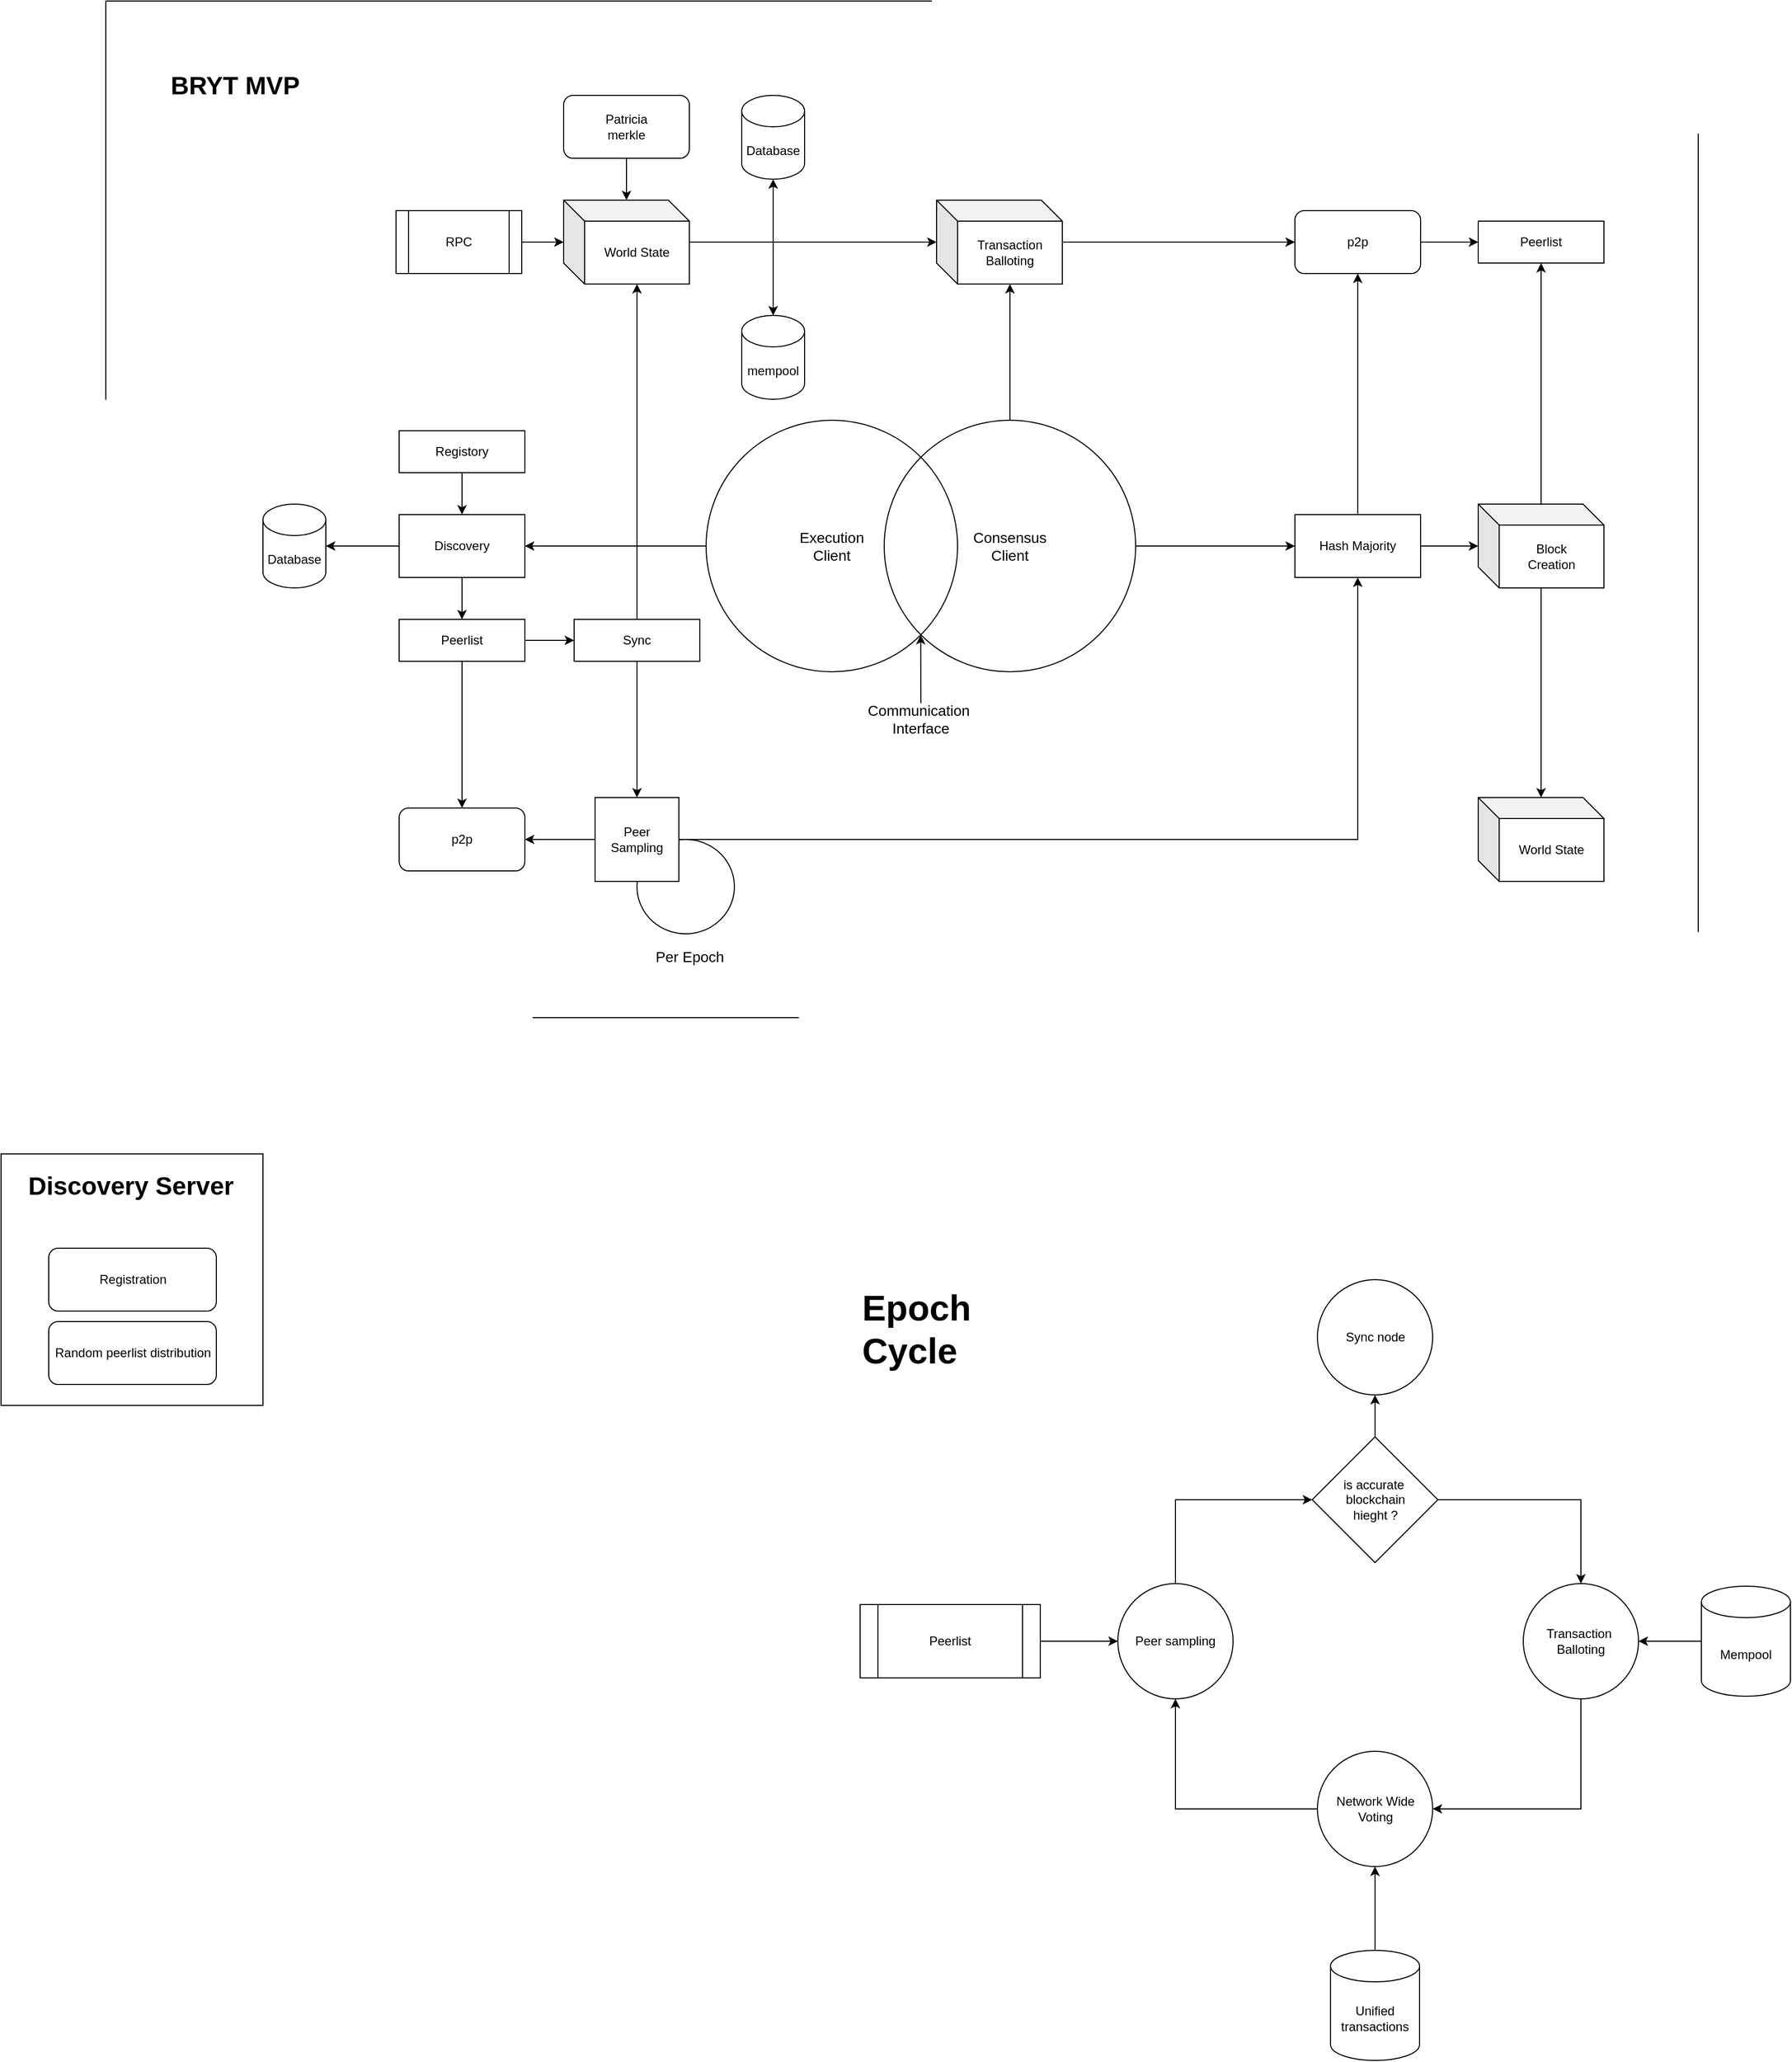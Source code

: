 <mxfile version="24.0.7" type="github">
  <diagram name="Page-1" id="kQMQTXATmenSAZyp5msM">
    <mxGraphModel dx="4040" dy="1185" grid="1" gridSize="10" guides="1" tooltips="1" connect="1" arrows="1" fold="1" page="1" pageScale="1" pageWidth="850" pageHeight="1100" math="0" shadow="0">
      <root>
        <mxCell id="0" />
        <mxCell id="1" parent="0" />
        <mxCell id="oUvKnUqJZTMTFXycQhW--68" value="" style="rounded=0;whiteSpace=wrap;html=1;" parent="1" vertex="1">
          <mxGeometry x="-770" y="70" width="1520" height="970" as="geometry" />
        </mxCell>
        <mxCell id="oUvKnUqJZTMTFXycQhW--55" style="edgeStyle=orthogonalEdgeStyle;rounded=0;orthogonalLoop=1;jettySize=auto;html=1;" parent="1" source="oUvKnUqJZTMTFXycQhW--2" target="oUvKnUqJZTMTFXycQhW--54" edge="1">
          <mxGeometry relative="1" as="geometry" />
        </mxCell>
        <mxCell id="oUvKnUqJZTMTFXycQhW--2" value="&lt;font style=&quot;font-size: 14px;&quot;&gt;Consensus&lt;/font&gt;&lt;div style=&quot;font-size: 14px;&quot;&gt;&lt;font style=&quot;font-size: 14px;&quot;&gt;Client&lt;/font&gt;&lt;/div&gt;" style="ellipse;whiteSpace=wrap;html=1;aspect=fixed;fillColor=none;" parent="1" vertex="1">
          <mxGeometry x="-27" y="470" width="240" height="240" as="geometry" />
        </mxCell>
        <mxCell id="oUvKnUqJZTMTFXycQhW--7" value="" style="edgeStyle=orthogonalEdgeStyle;rounded=0;orthogonalLoop=1;jettySize=auto;html=1;" parent="1" source="oUvKnUqJZTMTFXycQhW--1" target="oUvKnUqJZTMTFXycQhW--6" edge="1">
          <mxGeometry relative="1" as="geometry" />
        </mxCell>
        <mxCell id="oUvKnUqJZTMTFXycQhW--47" style="edgeStyle=orthogonalEdgeStyle;rounded=0;orthogonalLoop=1;jettySize=auto;html=1;entryX=0.5;entryY=0;entryDx=0;entryDy=0;endArrow=none;endFill=0;" parent="1" source="oUvKnUqJZTMTFXycQhW--1" target="oUvKnUqJZTMTFXycQhW--46" edge="1">
          <mxGeometry relative="1" as="geometry" />
        </mxCell>
        <mxCell id="oUvKnUqJZTMTFXycQhW--1" value="&lt;font style=&quot;font-size: 14px;&quot;&gt;Execution&lt;br&gt;Client&lt;/font&gt;" style="ellipse;whiteSpace=wrap;html=1;aspect=fixed;fillColor=none;" parent="1" vertex="1">
          <mxGeometry x="-197" y="470" width="240" height="240" as="geometry" />
        </mxCell>
        <mxCell id="oUvKnUqJZTMTFXycQhW--4" value="" style="endArrow=classic;html=1;rounded=0;entryX=1;entryY=1;entryDx=0;entryDy=0;" parent="1" target="oUvKnUqJZTMTFXycQhW--1" edge="1">
          <mxGeometry width="50" height="50" relative="1" as="geometry">
            <mxPoint x="8" y="740" as="sourcePoint" />
            <mxPoint x="53" y="750" as="targetPoint" />
          </mxGeometry>
        </mxCell>
        <mxCell id="oUvKnUqJZTMTFXycQhW--5" value="&lt;font style=&quot;font-size: 14px;&quot;&gt;Communication&amp;nbsp; Interface&lt;/font&gt;" style="text;html=1;align=center;verticalAlign=middle;whiteSpace=wrap;rounded=0;" parent="1" vertex="1">
          <mxGeometry x="-22" y="740" width="60" height="30" as="geometry" />
        </mxCell>
        <mxCell id="oUvKnUqJZTMTFXycQhW--11" value="" style="edgeStyle=orthogonalEdgeStyle;rounded=0;orthogonalLoop=1;jettySize=auto;html=1;" parent="1" source="oUvKnUqJZTMTFXycQhW--6" target="oUvKnUqJZTMTFXycQhW--10" edge="1">
          <mxGeometry relative="1" as="geometry" />
        </mxCell>
        <mxCell id="oUvKnUqJZTMTFXycQhW--15" value="" style="edgeStyle=orthogonalEdgeStyle;rounded=0;orthogonalLoop=1;jettySize=auto;html=1;" parent="1" source="oUvKnUqJZTMTFXycQhW--6" target="oUvKnUqJZTMTFXycQhW--13" edge="1">
          <mxGeometry relative="1" as="geometry" />
        </mxCell>
        <mxCell id="oUvKnUqJZTMTFXycQhW--6" value="Discovery" style="whiteSpace=wrap;html=1;fillColor=none;" parent="1" vertex="1">
          <mxGeometry x="-490" y="560" width="120" height="60" as="geometry" />
        </mxCell>
        <mxCell id="oUvKnUqJZTMTFXycQhW--10" value="Database" style="shape=cylinder3;whiteSpace=wrap;html=1;boundedLbl=1;backgroundOutline=1;size=15;" parent="1" vertex="1">
          <mxGeometry x="-620" y="550" width="60" height="80" as="geometry" />
        </mxCell>
        <mxCell id="oUvKnUqJZTMTFXycQhW--16" value="" style="edgeStyle=orthogonalEdgeStyle;rounded=0;orthogonalLoop=1;jettySize=auto;html=1;" parent="1" source="oUvKnUqJZTMTFXycQhW--12" target="oUvKnUqJZTMTFXycQhW--6" edge="1">
          <mxGeometry relative="1" as="geometry" />
        </mxCell>
        <mxCell id="oUvKnUqJZTMTFXycQhW--12" value="Registory" style="whiteSpace=wrap;html=1;fillColor=none;" parent="1" vertex="1">
          <mxGeometry x="-490" y="480" width="120" height="40" as="geometry" />
        </mxCell>
        <mxCell id="oUvKnUqJZTMTFXycQhW--37" style="edgeStyle=orthogonalEdgeStyle;rounded=0;orthogonalLoop=1;jettySize=auto;html=1;entryX=0.5;entryY=0;entryDx=0;entryDy=0;" parent="1" source="oUvKnUqJZTMTFXycQhW--13" target="oUvKnUqJZTMTFXycQhW--35" edge="1">
          <mxGeometry relative="1" as="geometry" />
        </mxCell>
        <mxCell id="oUvKnUqJZTMTFXycQhW--53" value="" style="edgeStyle=orthogonalEdgeStyle;rounded=0;orthogonalLoop=1;jettySize=auto;html=1;" parent="1" source="oUvKnUqJZTMTFXycQhW--13" target="oUvKnUqJZTMTFXycQhW--46" edge="1">
          <mxGeometry relative="1" as="geometry" />
        </mxCell>
        <mxCell id="oUvKnUqJZTMTFXycQhW--13" value="Peerlist" style="whiteSpace=wrap;html=1;fillColor=none;" parent="1" vertex="1">
          <mxGeometry x="-490" y="660" width="120" height="40" as="geometry" />
        </mxCell>
        <mxCell id="oUvKnUqJZTMTFXycQhW--30" value="" style="edgeStyle=orthogonalEdgeStyle;rounded=0;orthogonalLoop=1;jettySize=auto;html=1;" parent="1" source="oUvKnUqJZTMTFXycQhW--17" target="oUvKnUqJZTMTFXycQhW--29" edge="1">
          <mxGeometry relative="1" as="geometry" />
        </mxCell>
        <mxCell id="oUvKnUqJZTMTFXycQhW--17" value="World State" style="shape=cube;whiteSpace=wrap;html=1;boundedLbl=1;backgroundOutline=1;darkOpacity=0.05;darkOpacity2=0.1;" parent="1" vertex="1">
          <mxGeometry x="-333" y="260" width="120" height="80" as="geometry" />
        </mxCell>
        <mxCell id="oUvKnUqJZTMTFXycQhW--21" style="edgeStyle=orthogonalEdgeStyle;rounded=0;orthogonalLoop=1;jettySize=auto;html=1;entryX=0;entryY=0;entryDx=70;entryDy=80;entryPerimeter=0;" parent="1" source="oUvKnUqJZTMTFXycQhW--1" target="oUvKnUqJZTMTFXycQhW--17" edge="1">
          <mxGeometry relative="1" as="geometry" />
        </mxCell>
        <mxCell id="oUvKnUqJZTMTFXycQhW--28" style="edgeStyle=orthogonalEdgeStyle;rounded=0;orthogonalLoop=1;jettySize=auto;html=1;" parent="1" source="oUvKnUqJZTMTFXycQhW--24" target="oUvKnUqJZTMTFXycQhW--17" edge="1">
          <mxGeometry relative="1" as="geometry" />
        </mxCell>
        <mxCell id="oUvKnUqJZTMTFXycQhW--24" value="RPC" style="shape=process;whiteSpace=wrap;html=1;backgroundOutline=1;" parent="1" vertex="1">
          <mxGeometry x="-493" y="270" width="120" height="60" as="geometry" />
        </mxCell>
        <mxCell id="oUvKnUqJZTMTFXycQhW--26" value="" style="edgeStyle=orthogonalEdgeStyle;rounded=0;orthogonalLoop=1;jettySize=auto;html=1;" parent="1" source="oUvKnUqJZTMTFXycQhW--25" target="oUvKnUqJZTMTFXycQhW--17" edge="1">
          <mxGeometry relative="1" as="geometry" />
        </mxCell>
        <mxCell id="oUvKnUqJZTMTFXycQhW--25" value="Patricia&lt;br&gt;merkle" style="rounded=1;whiteSpace=wrap;html=1;" parent="1" vertex="1">
          <mxGeometry x="-333" y="160" width="120" height="60" as="geometry" />
        </mxCell>
        <mxCell id="oUvKnUqJZTMTFXycQhW--29" value="Database" style="shape=cylinder3;whiteSpace=wrap;html=1;boundedLbl=1;backgroundOutline=1;size=15;" parent="1" vertex="1">
          <mxGeometry x="-163" y="160" width="60" height="80" as="geometry" />
        </mxCell>
        <mxCell id="oUvKnUqJZTMTFXycQhW--31" value="mempool" style="shape=cylinder3;whiteSpace=wrap;html=1;boundedLbl=1;backgroundOutline=1;size=15;" parent="1" vertex="1">
          <mxGeometry x="-163" y="370" width="60" height="80" as="geometry" />
        </mxCell>
        <mxCell id="oUvKnUqJZTMTFXycQhW--32" style="edgeStyle=orthogonalEdgeStyle;rounded=0;orthogonalLoop=1;jettySize=auto;html=1;entryX=0.5;entryY=0;entryDx=0;entryDy=0;entryPerimeter=0;" parent="1" source="oUvKnUqJZTMTFXycQhW--17" target="oUvKnUqJZTMTFXycQhW--31" edge="1">
          <mxGeometry relative="1" as="geometry" />
        </mxCell>
        <mxCell id="oUvKnUqJZTMTFXycQhW--36" value="" style="edgeStyle=orthogonalEdgeStyle;rounded=0;orthogonalLoop=1;jettySize=auto;html=1;" parent="1" source="oUvKnUqJZTMTFXycQhW--33" target="oUvKnUqJZTMTFXycQhW--35" edge="1">
          <mxGeometry relative="1" as="geometry" />
        </mxCell>
        <mxCell id="oUvKnUqJZTMTFXycQhW--64" style="edgeStyle=orthogonalEdgeStyle;rounded=0;orthogonalLoop=1;jettySize=auto;html=1;entryX=0.5;entryY=1;entryDx=0;entryDy=0;" parent="1" source="oUvKnUqJZTMTFXycQhW--33" target="oUvKnUqJZTMTFXycQhW--54" edge="1">
          <mxGeometry relative="1" as="geometry" />
        </mxCell>
        <mxCell id="oUvKnUqJZTMTFXycQhW--33" value="Peer&lt;br&gt;Sampling" style="whiteSpace=wrap;html=1;aspect=fixed;" parent="1" vertex="1">
          <mxGeometry x="-303" y="830" width="80" height="80" as="geometry" />
        </mxCell>
        <mxCell id="oUvKnUqJZTMTFXycQhW--35" value="p2p" style="rounded=1;whiteSpace=wrap;html=1;" parent="1" vertex="1">
          <mxGeometry x="-490" y="840" width="120" height="60" as="geometry" />
        </mxCell>
        <mxCell id="oUvKnUqJZTMTFXycQhW--38" value="" style="verticalLabelPosition=bottom;verticalAlign=top;html=1;shape=mxgraph.basic.arc;startAngle=0.979;endAngle=0.769;" parent="1" vertex="1">
          <mxGeometry x="-263" y="870" width="93" height="90" as="geometry" />
        </mxCell>
        <mxCell id="oUvKnUqJZTMTFXycQhW--39" value="&lt;font style=&quot;font-size: 14px;&quot;&gt;Per Epoch&lt;/font&gt;" style="text;html=1;align=center;verticalAlign=middle;whiteSpace=wrap;rounded=0;" parent="1" vertex="1">
          <mxGeometry x="-256.5" y="967" width="87" height="30" as="geometry" />
        </mxCell>
        <mxCell id="oUvKnUqJZTMTFXycQhW--48" style="edgeStyle=orthogonalEdgeStyle;rounded=0;orthogonalLoop=1;jettySize=auto;html=1;" parent="1" source="oUvKnUqJZTMTFXycQhW--46" target="oUvKnUqJZTMTFXycQhW--33" edge="1">
          <mxGeometry relative="1" as="geometry" />
        </mxCell>
        <mxCell id="oUvKnUqJZTMTFXycQhW--46" value="Sync" style="whiteSpace=wrap;html=1;fillColor=none;" parent="1" vertex="1">
          <mxGeometry x="-323" y="660" width="120" height="40" as="geometry" />
        </mxCell>
        <mxCell id="oUvKnUqJZTMTFXycQhW--57" style="edgeStyle=orthogonalEdgeStyle;rounded=0;orthogonalLoop=1;jettySize=auto;html=1;" parent="1" source="oUvKnUqJZTMTFXycQhW--49" target="oUvKnUqJZTMTFXycQhW--56" edge="1">
          <mxGeometry relative="1" as="geometry" />
        </mxCell>
        <mxCell id="oUvKnUqJZTMTFXycQhW--49" value="Transaction&lt;br&gt;Balloting" style="shape=cube;whiteSpace=wrap;html=1;boundedLbl=1;backgroundOutline=1;darkOpacity=0.05;darkOpacity2=0.1;" parent="1" vertex="1">
          <mxGeometry x="23" y="260" width="120" height="80" as="geometry" />
        </mxCell>
        <mxCell id="oUvKnUqJZTMTFXycQhW--50" style="edgeStyle=orthogonalEdgeStyle;rounded=0;orthogonalLoop=1;jettySize=auto;html=1;entryX=0;entryY=0;entryDx=70;entryDy=80;entryPerimeter=0;" parent="1" source="oUvKnUqJZTMTFXycQhW--2" target="oUvKnUqJZTMTFXycQhW--49" edge="1">
          <mxGeometry relative="1" as="geometry" />
        </mxCell>
        <mxCell id="oUvKnUqJZTMTFXycQhW--52" style="edgeStyle=orthogonalEdgeStyle;rounded=0;orthogonalLoop=1;jettySize=auto;html=1;entryX=0;entryY=0.5;entryDx=0;entryDy=0;entryPerimeter=0;" parent="1" source="oUvKnUqJZTMTFXycQhW--31" target="oUvKnUqJZTMTFXycQhW--49" edge="1">
          <mxGeometry relative="1" as="geometry">
            <Array as="points">
              <mxPoint x="-133" y="300" />
            </Array>
          </mxGeometry>
        </mxCell>
        <mxCell id="oUvKnUqJZTMTFXycQhW--60" style="edgeStyle=orthogonalEdgeStyle;rounded=0;orthogonalLoop=1;jettySize=auto;html=1;entryX=0.5;entryY=1;entryDx=0;entryDy=0;" parent="1" source="oUvKnUqJZTMTFXycQhW--54" target="oUvKnUqJZTMTFXycQhW--56" edge="1">
          <mxGeometry relative="1" as="geometry" />
        </mxCell>
        <mxCell id="oUvKnUqJZTMTFXycQhW--62" value="" style="edgeStyle=orthogonalEdgeStyle;rounded=0;orthogonalLoop=1;jettySize=auto;html=1;" parent="1" source="oUvKnUqJZTMTFXycQhW--54" target="oUvKnUqJZTMTFXycQhW--61" edge="1">
          <mxGeometry relative="1" as="geometry" />
        </mxCell>
        <mxCell id="oUvKnUqJZTMTFXycQhW--54" value="Hash Majority" style="whiteSpace=wrap;html=1;fillColor=none;" parent="1" vertex="1">
          <mxGeometry x="365" y="560" width="120" height="60" as="geometry" />
        </mxCell>
        <mxCell id="oUvKnUqJZTMTFXycQhW--59" value="" style="edgeStyle=orthogonalEdgeStyle;rounded=0;orthogonalLoop=1;jettySize=auto;html=1;" parent="1" source="oUvKnUqJZTMTFXycQhW--56" target="oUvKnUqJZTMTFXycQhW--58" edge="1">
          <mxGeometry relative="1" as="geometry" />
        </mxCell>
        <mxCell id="oUvKnUqJZTMTFXycQhW--56" value="p2p" style="rounded=1;whiteSpace=wrap;html=1;" parent="1" vertex="1">
          <mxGeometry x="365" y="270" width="120" height="60" as="geometry" />
        </mxCell>
        <mxCell id="oUvKnUqJZTMTFXycQhW--58" value="Peerlist" style="whiteSpace=wrap;html=1;fillColor=none;" parent="1" vertex="1">
          <mxGeometry x="540" y="280" width="120" height="40" as="geometry" />
        </mxCell>
        <mxCell id="oUvKnUqJZTMTFXycQhW--63" style="edgeStyle=orthogonalEdgeStyle;rounded=0;orthogonalLoop=1;jettySize=auto;html=1;entryX=0.5;entryY=1;entryDx=0;entryDy=0;" parent="1" source="oUvKnUqJZTMTFXycQhW--61" target="oUvKnUqJZTMTFXycQhW--58" edge="1">
          <mxGeometry relative="1" as="geometry" />
        </mxCell>
        <mxCell id="oUvKnUqJZTMTFXycQhW--66" style="edgeStyle=orthogonalEdgeStyle;rounded=0;orthogonalLoop=1;jettySize=auto;html=1;" parent="1" source="oUvKnUqJZTMTFXycQhW--61" target="oUvKnUqJZTMTFXycQhW--65" edge="1">
          <mxGeometry relative="1" as="geometry" />
        </mxCell>
        <mxCell id="oUvKnUqJZTMTFXycQhW--61" value="Block&lt;br&gt;Creation" style="shape=cube;whiteSpace=wrap;html=1;boundedLbl=1;backgroundOutline=1;darkOpacity=0.05;darkOpacity2=0.1;" parent="1" vertex="1">
          <mxGeometry x="540" y="550" width="120" height="80" as="geometry" />
        </mxCell>
        <mxCell id="oUvKnUqJZTMTFXycQhW--65" value="World State" style="shape=cube;whiteSpace=wrap;html=1;boundedLbl=1;backgroundOutline=1;darkOpacity=0.05;darkOpacity2=0.1;" parent="1" vertex="1">
          <mxGeometry x="540" y="830" width="120" height="80" as="geometry" />
        </mxCell>
        <mxCell id="oUvKnUqJZTMTFXycQhW--69" value="&lt;h1 style=&quot;margin-top: 0px;&quot;&gt;&lt;span style=&quot;background-color: initial;&quot;&gt;BRYT MVP&lt;/span&gt;&lt;br&gt;&lt;/h1&gt;" style="text;html=1;whiteSpace=wrap;overflow=hidden;rounded=0;" parent="1" vertex="1">
          <mxGeometry x="-710" y="130" width="180" height="50" as="geometry" />
        </mxCell>
        <mxCell id="efIlXKtAPlT8yFfTsTMv-1" value="" style="rounded=0;whiteSpace=wrap;html=1;" vertex="1" parent="1">
          <mxGeometry x="-870" y="1170" width="250" height="240" as="geometry" />
        </mxCell>
        <mxCell id="efIlXKtAPlT8yFfTsTMv-2" value="&lt;h1 style=&quot;margin-top: 0px;&quot;&gt;Discovery Server&lt;/h1&gt;" style="text;html=1;whiteSpace=wrap;overflow=hidden;rounded=0;" vertex="1" parent="1">
          <mxGeometry x="-846" y="1180" width="203" height="40" as="geometry" />
        </mxCell>
        <mxCell id="efIlXKtAPlT8yFfTsTMv-3" value="Registration" style="rounded=1;whiteSpace=wrap;html=1;" vertex="1" parent="1">
          <mxGeometry x="-824.5" y="1260" width="160" height="60" as="geometry" />
        </mxCell>
        <mxCell id="efIlXKtAPlT8yFfTsTMv-4" value="Random peerlist distribution" style="rounded=1;whiteSpace=wrap;html=1;" vertex="1" parent="1">
          <mxGeometry x="-824.5" y="1330" width="160" height="60" as="geometry" />
        </mxCell>
        <mxCell id="efIlXKtAPlT8yFfTsTMv-7" style="edgeStyle=orthogonalEdgeStyle;rounded=0;orthogonalLoop=1;jettySize=auto;html=1;entryX=0;entryY=0.5;entryDx=0;entryDy=0;" edge="1" parent="1" source="efIlXKtAPlT8yFfTsTMv-5" target="efIlXKtAPlT8yFfTsTMv-6">
          <mxGeometry relative="1" as="geometry">
            <Array as="points">
              <mxPoint x="251" y="1500" />
            </Array>
          </mxGeometry>
        </mxCell>
        <mxCell id="efIlXKtAPlT8yFfTsTMv-5" value="Peer sampling" style="ellipse;whiteSpace=wrap;html=1;aspect=fixed;" vertex="1" parent="1">
          <mxGeometry x="196" y="1580" width="110" height="110" as="geometry" />
        </mxCell>
        <mxCell id="efIlXKtAPlT8yFfTsTMv-10" value="" style="edgeStyle=orthogonalEdgeStyle;rounded=0;orthogonalLoop=1;jettySize=auto;html=1;" edge="1" parent="1" source="efIlXKtAPlT8yFfTsTMv-6" target="efIlXKtAPlT8yFfTsTMv-9">
          <mxGeometry relative="1" as="geometry" />
        </mxCell>
        <mxCell id="efIlXKtAPlT8yFfTsTMv-12" value="" style="edgeStyle=orthogonalEdgeStyle;rounded=0;orthogonalLoop=1;jettySize=auto;html=1;entryX=0.5;entryY=0;entryDx=0;entryDy=0;" edge="1" parent="1" source="efIlXKtAPlT8yFfTsTMv-6" target="efIlXKtAPlT8yFfTsTMv-13">
          <mxGeometry relative="1" as="geometry">
            <mxPoint x="601.5" y="1500" as="targetPoint" />
          </mxGeometry>
        </mxCell>
        <mxCell id="efIlXKtAPlT8yFfTsTMv-6" value="is accurate&amp;nbsp;&lt;br&gt;blockchain&lt;br&gt;hieght ?" style="rhombus;whiteSpace=wrap;html=1;" vertex="1" parent="1">
          <mxGeometry x="381.5" y="1440" width="120" height="120" as="geometry" />
        </mxCell>
        <mxCell id="efIlXKtAPlT8yFfTsTMv-9" value="Sync node" style="ellipse;whiteSpace=wrap;html=1;aspect=fixed;" vertex="1" parent="1">
          <mxGeometry x="386.5" y="1290" width="110" height="110" as="geometry" />
        </mxCell>
        <mxCell id="efIlXKtAPlT8yFfTsTMv-17" style="edgeStyle=orthogonalEdgeStyle;rounded=0;orthogonalLoop=1;jettySize=auto;html=1;entryX=1;entryY=0.5;entryDx=0;entryDy=0;" edge="1" parent="1" source="efIlXKtAPlT8yFfTsTMv-13" target="efIlXKtAPlT8yFfTsTMv-16">
          <mxGeometry relative="1" as="geometry">
            <Array as="points">
              <mxPoint x="638" y="1795" />
            </Array>
          </mxGeometry>
        </mxCell>
        <mxCell id="efIlXKtAPlT8yFfTsTMv-13" value="Transaction&amp;nbsp;&lt;br&gt;Balloting" style="ellipse;whiteSpace=wrap;html=1;aspect=fixed;" vertex="1" parent="1">
          <mxGeometry x="583" y="1580" width="110" height="110" as="geometry" />
        </mxCell>
        <mxCell id="efIlXKtAPlT8yFfTsTMv-15" value="" style="edgeStyle=orthogonalEdgeStyle;rounded=0;orthogonalLoop=1;jettySize=auto;html=1;" edge="1" parent="1" source="efIlXKtAPlT8yFfTsTMv-14" target="efIlXKtAPlT8yFfTsTMv-13">
          <mxGeometry relative="1" as="geometry" />
        </mxCell>
        <mxCell id="efIlXKtAPlT8yFfTsTMv-14" value="Mempool" style="shape=cylinder3;whiteSpace=wrap;html=1;boundedLbl=1;backgroundOutline=1;size=15;" vertex="1" parent="1">
          <mxGeometry x="753" y="1582.5" width="85" height="105" as="geometry" />
        </mxCell>
        <mxCell id="efIlXKtAPlT8yFfTsTMv-18" style="edgeStyle=orthogonalEdgeStyle;rounded=0;orthogonalLoop=1;jettySize=auto;html=1;entryX=0.5;entryY=1;entryDx=0;entryDy=0;" edge="1" parent="1" source="efIlXKtAPlT8yFfTsTMv-16" target="efIlXKtAPlT8yFfTsTMv-5">
          <mxGeometry relative="1" as="geometry" />
        </mxCell>
        <mxCell id="efIlXKtAPlT8yFfTsTMv-16" value="Network Wide&lt;br&gt;Voting" style="ellipse;whiteSpace=wrap;html=1;aspect=fixed;" vertex="1" parent="1">
          <mxGeometry x="386.5" y="1740" width="110" height="110" as="geometry" />
        </mxCell>
        <mxCell id="efIlXKtAPlT8yFfTsTMv-20" value="" style="edgeStyle=orthogonalEdgeStyle;rounded=0;orthogonalLoop=1;jettySize=auto;html=1;" edge="1" parent="1" source="efIlXKtAPlT8yFfTsTMv-19" target="efIlXKtAPlT8yFfTsTMv-16">
          <mxGeometry relative="1" as="geometry" />
        </mxCell>
        <mxCell id="efIlXKtAPlT8yFfTsTMv-19" value="Unified&lt;br&gt;transactions" style="shape=cylinder3;whiteSpace=wrap;html=1;boundedLbl=1;backgroundOutline=1;size=15;" vertex="1" parent="1">
          <mxGeometry x="399" y="1930" width="85" height="105" as="geometry" />
        </mxCell>
        <mxCell id="efIlXKtAPlT8yFfTsTMv-22" value="" style="edgeStyle=orthogonalEdgeStyle;rounded=0;orthogonalLoop=1;jettySize=auto;html=1;" edge="1" parent="1" source="efIlXKtAPlT8yFfTsTMv-21" target="efIlXKtAPlT8yFfTsTMv-5">
          <mxGeometry relative="1" as="geometry" />
        </mxCell>
        <mxCell id="efIlXKtAPlT8yFfTsTMv-21" value="Peerlist" style="shape=process;whiteSpace=wrap;html=1;backgroundOutline=1;" vertex="1" parent="1">
          <mxGeometry x="-50" y="1600" width="172" height="70" as="geometry" />
        </mxCell>
        <mxCell id="efIlXKtAPlT8yFfTsTMv-24" value="&lt;h1 style=&quot;margin-top: 0px;&quot;&gt;&lt;span style=&quot;background-color: initial;&quot;&gt;&lt;font style=&quot;font-size: 34px;&quot;&gt;Epoch Cycle&lt;/font&gt;&lt;/span&gt;&lt;br&gt;&lt;/h1&gt;" style="text;html=1;whiteSpace=wrap;overflow=hidden;rounded=0;" vertex="1" parent="1">
          <mxGeometry x="-50" y="1290" width="118" height="120" as="geometry" />
        </mxCell>
      </root>
    </mxGraphModel>
  </diagram>
</mxfile>
